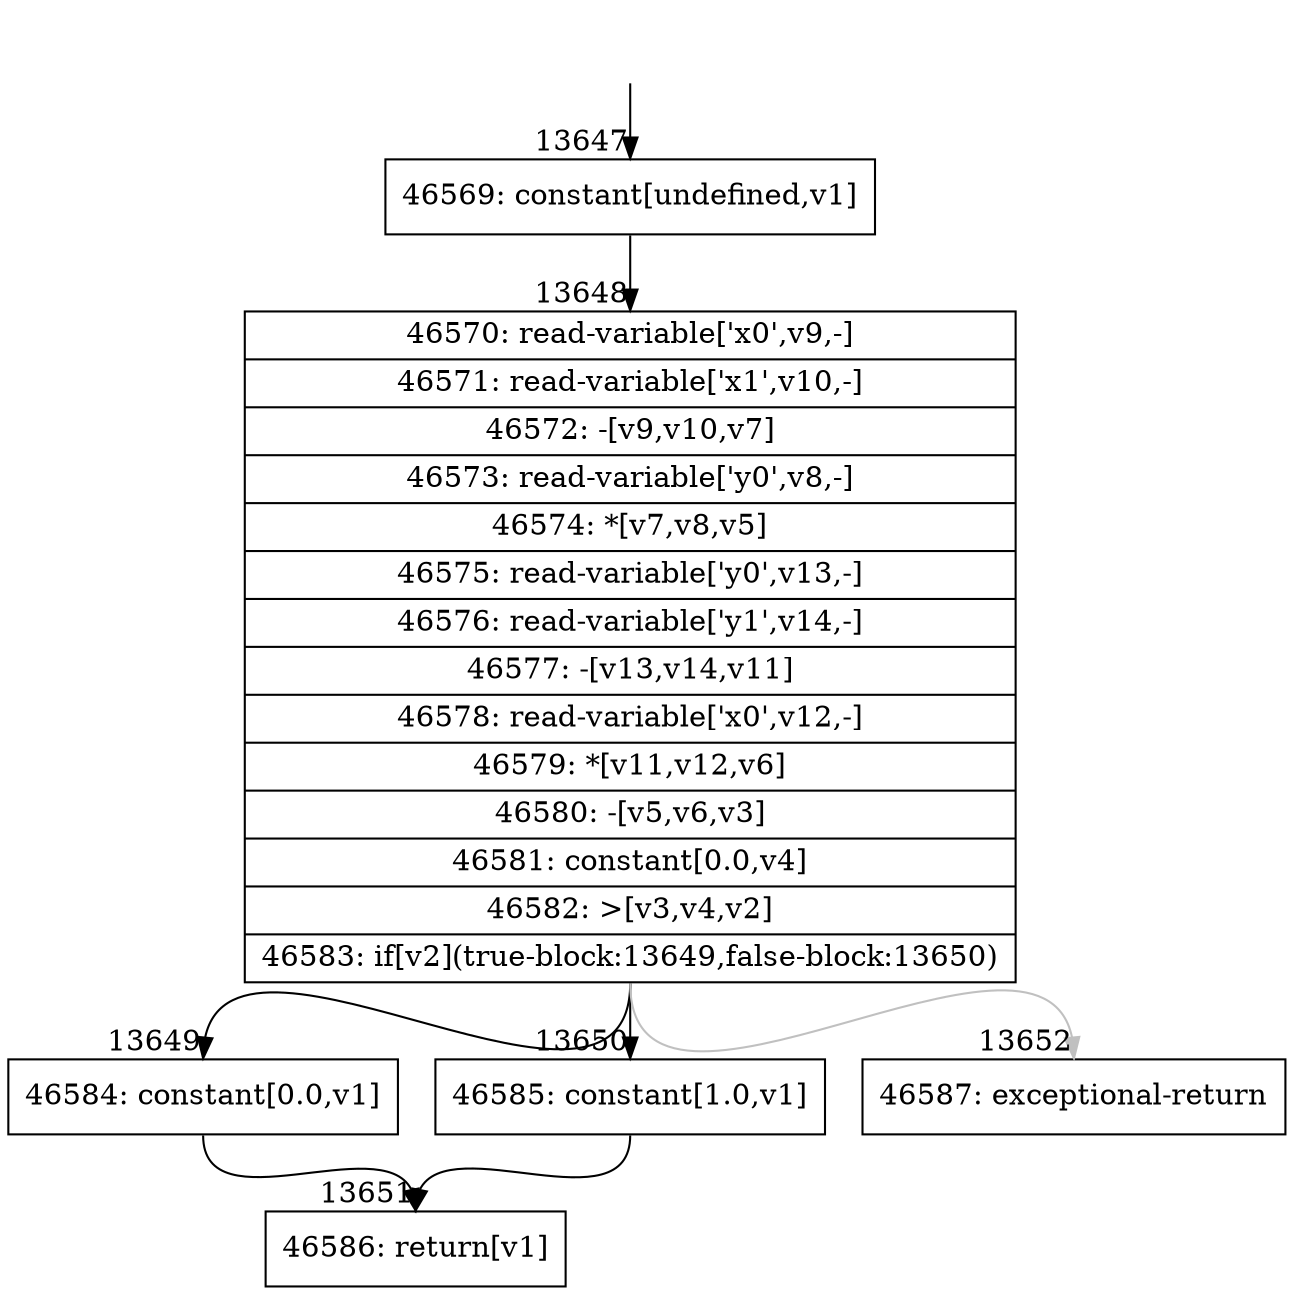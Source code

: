 digraph {
rankdir="TD"
BB_entry1266[shape=none,label=""];
BB_entry1266 -> BB13647 [tailport=s, headport=n, headlabel="    13647"]
BB13647 [shape=record label="{46569: constant[undefined,v1]}" ] 
BB13647 -> BB13648 [tailport=s, headport=n, headlabel="      13648"]
BB13648 [shape=record label="{46570: read-variable['x0',v9,-]|46571: read-variable['x1',v10,-]|46572: -[v9,v10,v7]|46573: read-variable['y0',v8,-]|46574: *[v7,v8,v5]|46575: read-variable['y0',v13,-]|46576: read-variable['y1',v14,-]|46577: -[v13,v14,v11]|46578: read-variable['x0',v12,-]|46579: *[v11,v12,v6]|46580: -[v5,v6,v3]|46581: constant[0.0,v4]|46582: \>[v3,v4,v2]|46583: if[v2](true-block:13649,false-block:13650)}" ] 
BB13648 -> BB13649 [tailport=s, headport=n, headlabel="      13649"]
BB13648 -> BB13650 [tailport=s, headport=n, headlabel="      13650"]
BB13648 -> BB13652 [tailport=s, headport=n, color=gray, headlabel="      13652"]
BB13649 [shape=record label="{46584: constant[0.0,v1]}" ] 
BB13649 -> BB13651 [tailport=s, headport=n, headlabel="      13651"]
BB13650 [shape=record label="{46585: constant[1.0,v1]}" ] 
BB13650 -> BB13651 [tailport=s, headport=n]
BB13651 [shape=record label="{46586: return[v1]}" ] 
BB13652 [shape=record label="{46587: exceptional-return}" ] 
//#$~ 8078
}

